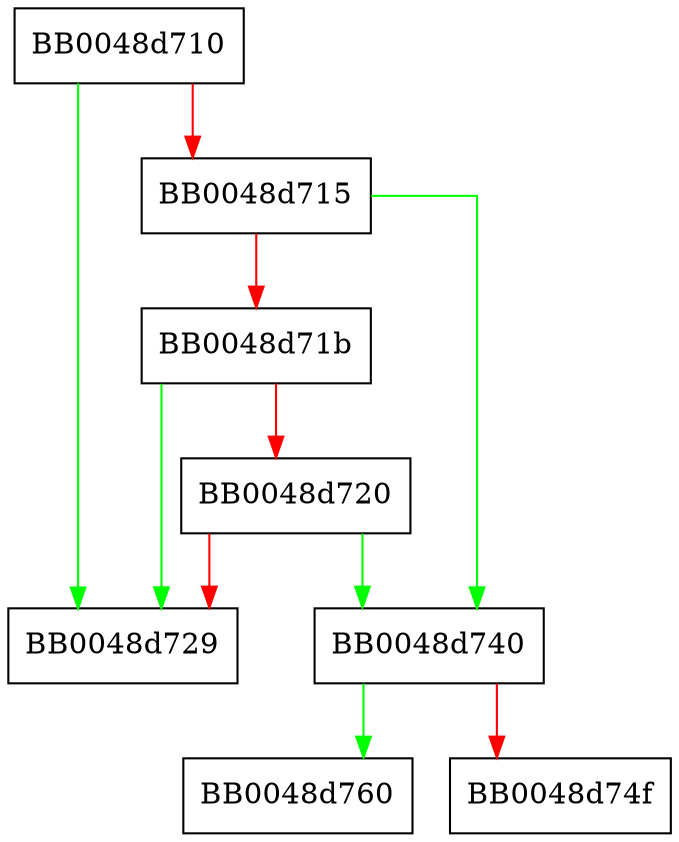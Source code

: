 digraph SSL_get0_next_proto_negotiated {
  node [shape="box"];
  graph [splines=ortho];
  BB0048d710 -> BB0048d729 [color="green"];
  BB0048d710 -> BB0048d715 [color="red"];
  BB0048d715 -> BB0048d740 [color="green"];
  BB0048d715 -> BB0048d71b [color="red"];
  BB0048d71b -> BB0048d729 [color="green"];
  BB0048d71b -> BB0048d720 [color="red"];
  BB0048d720 -> BB0048d740 [color="green"];
  BB0048d720 -> BB0048d729 [color="red"];
  BB0048d740 -> BB0048d760 [color="green"];
  BB0048d740 -> BB0048d74f [color="red"];
}